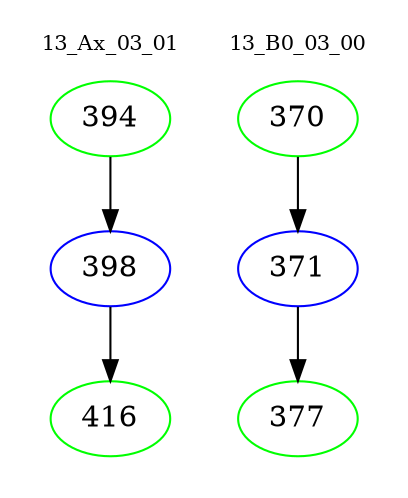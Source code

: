 digraph{
subgraph cluster_0 {
color = white
label = "13_Ax_03_01";
fontsize=10;
T0_394 [label="394", color="green"]
T0_394 -> T0_398 [color="black"]
T0_398 [label="398", color="blue"]
T0_398 -> T0_416 [color="black"]
T0_416 [label="416", color="green"]
}
subgraph cluster_1 {
color = white
label = "13_B0_03_00";
fontsize=10;
T1_370 [label="370", color="green"]
T1_370 -> T1_371 [color="black"]
T1_371 [label="371", color="blue"]
T1_371 -> T1_377 [color="black"]
T1_377 [label="377", color="green"]
}
}
